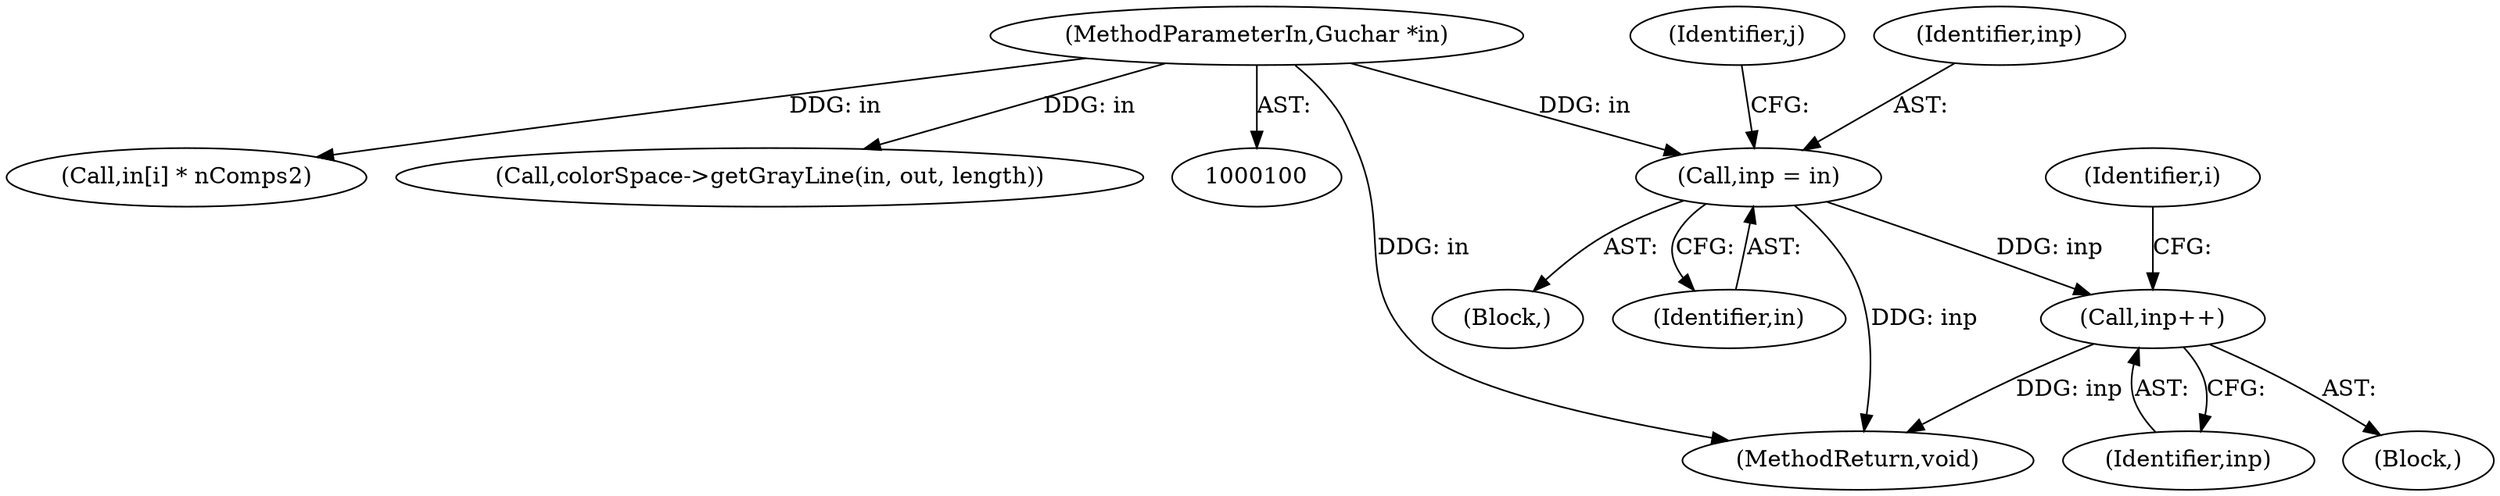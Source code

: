 digraph "0_poppler_7b2d314a61fd0e12f47c62996cb49ec0d1ba747a_5@pointer" {
"1000166" [label="(Call,inp = in)"];
"1000101" [label="(MethodParameterIn,Guchar *in)"];
"1000199" [label="(Call,inp++)"];
"1000101" [label="(MethodParameterIn,Guchar *in)"];
"1000171" [label="(Identifier,j)"];
"1000166" [label="(Call,inp = in)"];
"1000187" [label="(Block,)"];
"1000206" [label="(MethodReturn,void)"];
"1000152" [label="(Call,in[i] * nComps2)"];
"1000200" [label="(Identifier,inp)"];
"1000199" [label="(Call,inp++)"];
"1000111" [label="(Block,)"];
"1000168" [label="(Identifier,in)"];
"1000201" [label="(Call,colorSpace->getGrayLine(in, out, length))"];
"1000186" [label="(Identifier,i)"];
"1000167" [label="(Identifier,inp)"];
"1000166" -> "1000111"  [label="AST: "];
"1000166" -> "1000168"  [label="CFG: "];
"1000167" -> "1000166"  [label="AST: "];
"1000168" -> "1000166"  [label="AST: "];
"1000171" -> "1000166"  [label="CFG: "];
"1000166" -> "1000206"  [label="DDG: inp"];
"1000101" -> "1000166"  [label="DDG: in"];
"1000166" -> "1000199"  [label="DDG: inp"];
"1000101" -> "1000100"  [label="AST: "];
"1000101" -> "1000206"  [label="DDG: in"];
"1000101" -> "1000152"  [label="DDG: in"];
"1000101" -> "1000201"  [label="DDG: in"];
"1000199" -> "1000187"  [label="AST: "];
"1000199" -> "1000200"  [label="CFG: "];
"1000200" -> "1000199"  [label="AST: "];
"1000186" -> "1000199"  [label="CFG: "];
"1000199" -> "1000206"  [label="DDG: inp"];
}
